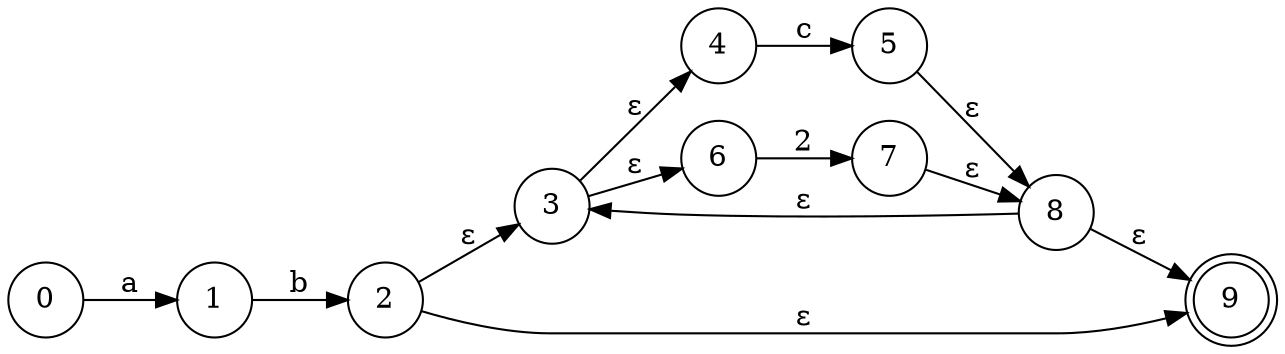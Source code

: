 digraph NFA {
    rankdir=LR;
    node [shape = circle];
    0 -> 1 [label="a"];
    1 -> 2 [label="b"];
    2 -> 3 [label="ε"];
    2 -> 9 [label="ε"];
    3 -> 4 [label="ε"];
    3 -> 6 [label="ε"];
    4 -> 5 [label="c"];
    5 -> 8 [label="ε"];
    6 -> 7 [label="2"];
    7 -> 8 [label="ε"];
    8 -> 9 [label="ε"];
    8 -> 3 [label="ε"];
    9 [shape = doublecircle];
}
